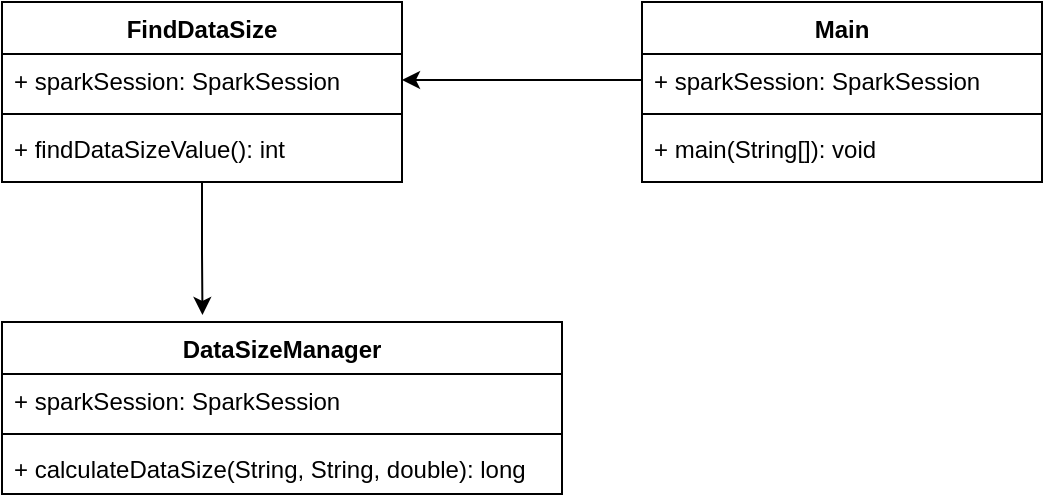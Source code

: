 <mxfile version="13.6.2" type="device"><diagram id="4-4vtoYwiUDJQCCgHv2o" name="Page-1"><mxGraphModel dx="868" dy="510" grid="1" gridSize="10" guides="1" tooltips="1" connect="1" arrows="1" fold="1" page="1" pageScale="1" pageWidth="827" pageHeight="1169" math="0" shadow="0"><root><mxCell id="0"/><mxCell id="1" parent="0"/><mxCell id="W9jh9FYQ8D75vKadlPyM-36" style="edgeStyle=orthogonalEdgeStyle;rounded=0;orthogonalLoop=1;jettySize=auto;html=1;entryX=0.358;entryY=-0.041;entryDx=0;entryDy=0;entryPerimeter=0;" edge="1" parent="1" source="W9jh9FYQ8D75vKadlPyM-37" target="W9jh9FYQ8D75vKadlPyM-32"><mxGeometry relative="1" as="geometry"/></mxCell><mxCell id="W9jh9FYQ8D75vKadlPyM-45" style="edgeStyle=orthogonalEdgeStyle;rounded=0;orthogonalLoop=1;jettySize=auto;html=1;entryX=1;entryY=0.5;entryDx=0;entryDy=0;" edge="1" parent="1" source="W9jh9FYQ8D75vKadlPyM-42" target="W9jh9FYQ8D75vKadlPyM-38"><mxGeometry relative="1" as="geometry"/></mxCell><mxCell id="W9jh9FYQ8D75vKadlPyM-32" value="DataSizeManager" style="swimlane;fontStyle=1;align=center;verticalAlign=top;childLayout=stackLayout;horizontal=1;startSize=26;horizontalStack=0;resizeParent=1;resizeParentMax=0;resizeLast=0;collapsible=1;marginBottom=0;" vertex="1" parent="1"><mxGeometry x="80" y="200" width="280" height="86" as="geometry"/></mxCell><mxCell id="W9jh9FYQ8D75vKadlPyM-33" value="+ sparkSession: SparkSession" style="text;strokeColor=none;fillColor=none;align=left;verticalAlign=top;spacingLeft=4;spacingRight=4;overflow=hidden;rotatable=0;points=[[0,0.5],[1,0.5]];portConstraint=eastwest;" vertex="1" parent="W9jh9FYQ8D75vKadlPyM-32"><mxGeometry y="26" width="280" height="26" as="geometry"/></mxCell><mxCell id="W9jh9FYQ8D75vKadlPyM-34" value="" style="line;strokeWidth=1;fillColor=none;align=left;verticalAlign=middle;spacingTop=-1;spacingLeft=3;spacingRight=3;rotatable=0;labelPosition=right;points=[];portConstraint=eastwest;" vertex="1" parent="W9jh9FYQ8D75vKadlPyM-32"><mxGeometry y="52" width="280" height="8" as="geometry"/></mxCell><mxCell id="W9jh9FYQ8D75vKadlPyM-35" value="+ calculateDataSize(String, String, double): long" style="text;strokeColor=none;fillColor=none;align=left;verticalAlign=top;spacingLeft=4;spacingRight=4;overflow=hidden;rotatable=0;points=[[0,0.5],[1,0.5]];portConstraint=eastwest;" vertex="1" parent="W9jh9FYQ8D75vKadlPyM-32"><mxGeometry y="60" width="280" height="26" as="geometry"/></mxCell><mxCell id="W9jh9FYQ8D75vKadlPyM-37" value="FindDataSize" style="swimlane;fontStyle=1;align=center;verticalAlign=top;childLayout=stackLayout;horizontal=1;startSize=26;horizontalStack=0;resizeParent=1;resizeParentMax=0;resizeLast=0;collapsible=1;marginBottom=0;" vertex="1" parent="1"><mxGeometry x="80" y="40" width="200" height="90" as="geometry"/></mxCell><mxCell id="W9jh9FYQ8D75vKadlPyM-38" value="+ sparkSession: SparkSession" style="text;strokeColor=none;fillColor=none;align=left;verticalAlign=top;spacingLeft=4;spacingRight=4;overflow=hidden;rotatable=0;points=[[0,0.5],[1,0.5]];portConstraint=eastwest;" vertex="1" parent="W9jh9FYQ8D75vKadlPyM-37"><mxGeometry y="26" width="200" height="26" as="geometry"/></mxCell><mxCell id="W9jh9FYQ8D75vKadlPyM-39" value="" style="line;strokeWidth=1;fillColor=none;align=left;verticalAlign=middle;spacingTop=-1;spacingLeft=3;spacingRight=3;rotatable=0;labelPosition=right;points=[];portConstraint=eastwest;" vertex="1" parent="W9jh9FYQ8D75vKadlPyM-37"><mxGeometry y="52" width="200" height="8" as="geometry"/></mxCell><mxCell id="W9jh9FYQ8D75vKadlPyM-40" value="+ findDataSizeValue(): int" style="text;strokeColor=none;fillColor=none;align=left;verticalAlign=top;spacingLeft=4;spacingRight=4;overflow=hidden;rotatable=0;points=[[0,0.5],[1,0.5]];portConstraint=eastwest;" vertex="1" parent="W9jh9FYQ8D75vKadlPyM-37"><mxGeometry y="60" width="200" height="30" as="geometry"/></mxCell><mxCell id="W9jh9FYQ8D75vKadlPyM-41" value="Main" style="swimlane;fontStyle=1;align=center;verticalAlign=top;childLayout=stackLayout;horizontal=1;startSize=26;horizontalStack=0;resizeParent=1;resizeParentMax=0;resizeLast=0;collapsible=1;marginBottom=0;" vertex="1" parent="1"><mxGeometry x="400" y="40" width="200" height="90" as="geometry"/></mxCell><mxCell id="W9jh9FYQ8D75vKadlPyM-42" value="+ sparkSession: SparkSession" style="text;strokeColor=none;fillColor=none;align=left;verticalAlign=top;spacingLeft=4;spacingRight=4;overflow=hidden;rotatable=0;points=[[0,0.5],[1,0.5]];portConstraint=eastwest;" vertex="1" parent="W9jh9FYQ8D75vKadlPyM-41"><mxGeometry y="26" width="200" height="26" as="geometry"/></mxCell><mxCell id="W9jh9FYQ8D75vKadlPyM-43" value="" style="line;strokeWidth=1;fillColor=none;align=left;verticalAlign=middle;spacingTop=-1;spacingLeft=3;spacingRight=3;rotatable=0;labelPosition=right;points=[];portConstraint=eastwest;" vertex="1" parent="W9jh9FYQ8D75vKadlPyM-41"><mxGeometry y="52" width="200" height="8" as="geometry"/></mxCell><mxCell id="W9jh9FYQ8D75vKadlPyM-44" value="+ main(String[]): void" style="text;strokeColor=none;fillColor=none;align=left;verticalAlign=top;spacingLeft=4;spacingRight=4;overflow=hidden;rotatable=0;points=[[0,0.5],[1,0.5]];portConstraint=eastwest;" vertex="1" parent="W9jh9FYQ8D75vKadlPyM-41"><mxGeometry y="60" width="200" height="30" as="geometry"/></mxCell></root></mxGraphModel></diagram></mxfile>